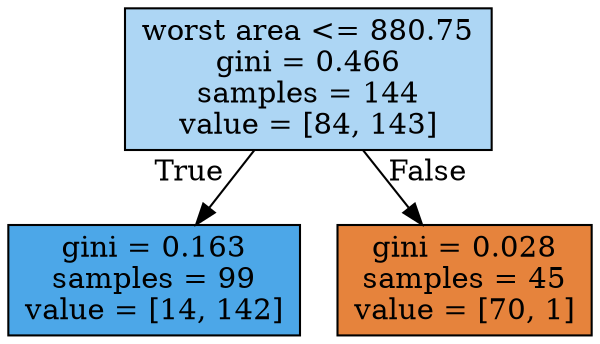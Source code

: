 digraph Tree {
node [shape=box, style="filled", color="black"] ;
0 [label="worst area <= 880.75\ngini = 0.466\nsamples = 144\nvalue = [84, 143]", fillcolor="#399de569"] ;
1 [label="gini = 0.163\nsamples = 99\nvalue = [14, 142]", fillcolor="#399de5e6"] ;
0 -> 1 [labeldistance=2.5, labelangle=45, headlabel="True"] ;
2 [label="gini = 0.028\nsamples = 45\nvalue = [70, 1]", fillcolor="#e58139fb"] ;
0 -> 2 [labeldistance=2.5, labelangle=-45, headlabel="False"] ;
}